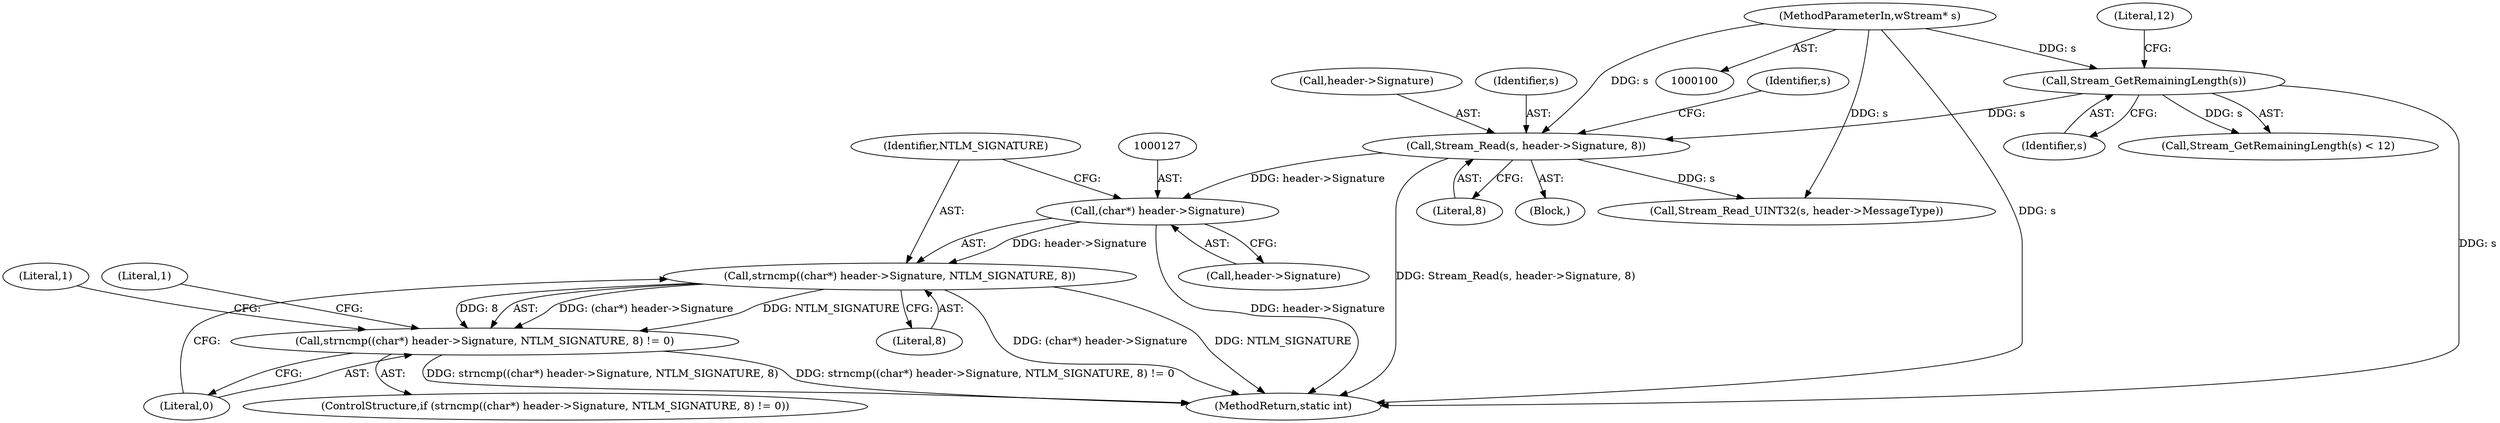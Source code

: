digraph "0_FreeRDP_2ee663f39dc8dac3d9988e847db19b2d7e3ac8c6_5@pointer" {
"1000126" [label="(Call,(char*) header->Signature)"];
"1000112" [label="(Call,Stream_Read(s, header->Signature, 8))"];
"1000106" [label="(Call,Stream_GetRemainingLength(s))"];
"1000101" [label="(MethodParameterIn,wStream* s)"];
"1000125" [label="(Call,strncmp((char*) header->Signature, NTLM_SIGNATURE, 8))"];
"1000124" [label="(Call,strncmp((char*) header->Signature, NTLM_SIGNATURE, 8) != 0)"];
"1000139" [label="(MethodReturn,static int)"];
"1000126" [label="(Call,(char*) header->Signature)"];
"1000128" [label="(Call,header->Signature)"];
"1000117" [label="(Literal,8)"];
"1000113" [label="(Identifier,s)"];
"1000119" [label="(Identifier,s)"];
"1000118" [label="(Call,Stream_Read_UINT32(s, header->MessageType))"];
"1000101" [label="(MethodParameterIn,wStream* s)"];
"1000136" [label="(Literal,1)"];
"1000108" [label="(Literal,12)"];
"1000138" [label="(Literal,1)"];
"1000124" [label="(Call,strncmp((char*) header->Signature, NTLM_SIGNATURE, 8) != 0)"];
"1000133" [label="(Literal,0)"];
"1000131" [label="(Identifier,NTLM_SIGNATURE)"];
"1000107" [label="(Identifier,s)"];
"1000125" [label="(Call,strncmp((char*) header->Signature, NTLM_SIGNATURE, 8))"];
"1000112" [label="(Call,Stream_Read(s, header->Signature, 8))"];
"1000103" [label="(Block,)"];
"1000106" [label="(Call,Stream_GetRemainingLength(s))"];
"1000114" [label="(Call,header->Signature)"];
"1000132" [label="(Literal,8)"];
"1000105" [label="(Call,Stream_GetRemainingLength(s) < 12)"];
"1000123" [label="(ControlStructure,if (strncmp((char*) header->Signature, NTLM_SIGNATURE, 8) != 0))"];
"1000126" -> "1000125"  [label="AST: "];
"1000126" -> "1000128"  [label="CFG: "];
"1000127" -> "1000126"  [label="AST: "];
"1000128" -> "1000126"  [label="AST: "];
"1000131" -> "1000126"  [label="CFG: "];
"1000126" -> "1000139"  [label="DDG: header->Signature"];
"1000126" -> "1000125"  [label="DDG: header->Signature"];
"1000112" -> "1000126"  [label="DDG: header->Signature"];
"1000112" -> "1000103"  [label="AST: "];
"1000112" -> "1000117"  [label="CFG: "];
"1000113" -> "1000112"  [label="AST: "];
"1000114" -> "1000112"  [label="AST: "];
"1000117" -> "1000112"  [label="AST: "];
"1000119" -> "1000112"  [label="CFG: "];
"1000112" -> "1000139"  [label="DDG: Stream_Read(s, header->Signature, 8)"];
"1000106" -> "1000112"  [label="DDG: s"];
"1000101" -> "1000112"  [label="DDG: s"];
"1000112" -> "1000118"  [label="DDG: s"];
"1000106" -> "1000105"  [label="AST: "];
"1000106" -> "1000107"  [label="CFG: "];
"1000107" -> "1000106"  [label="AST: "];
"1000108" -> "1000106"  [label="CFG: "];
"1000106" -> "1000139"  [label="DDG: s"];
"1000106" -> "1000105"  [label="DDG: s"];
"1000101" -> "1000106"  [label="DDG: s"];
"1000101" -> "1000100"  [label="AST: "];
"1000101" -> "1000139"  [label="DDG: s"];
"1000101" -> "1000118"  [label="DDG: s"];
"1000125" -> "1000124"  [label="AST: "];
"1000125" -> "1000132"  [label="CFG: "];
"1000131" -> "1000125"  [label="AST: "];
"1000132" -> "1000125"  [label="AST: "];
"1000133" -> "1000125"  [label="CFG: "];
"1000125" -> "1000139"  [label="DDG: (char*) header->Signature"];
"1000125" -> "1000139"  [label="DDG: NTLM_SIGNATURE"];
"1000125" -> "1000124"  [label="DDG: (char*) header->Signature"];
"1000125" -> "1000124"  [label="DDG: NTLM_SIGNATURE"];
"1000125" -> "1000124"  [label="DDG: 8"];
"1000124" -> "1000123"  [label="AST: "];
"1000124" -> "1000133"  [label="CFG: "];
"1000133" -> "1000124"  [label="AST: "];
"1000136" -> "1000124"  [label="CFG: "];
"1000138" -> "1000124"  [label="CFG: "];
"1000124" -> "1000139"  [label="DDG: strncmp((char*) header->Signature, NTLM_SIGNATURE, 8)"];
"1000124" -> "1000139"  [label="DDG: strncmp((char*) header->Signature, NTLM_SIGNATURE, 8) != 0"];
}
